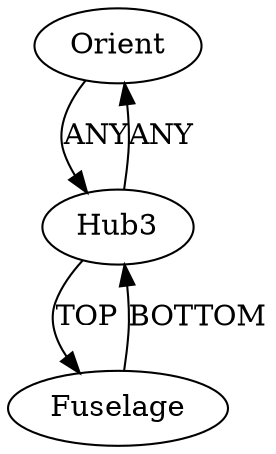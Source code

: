 /* Created by igraph 0.10.2 */
digraph {
  0 [
    instance=Orient
    label=Orient
  ];
  1 [
    instance=Fuselage_instance_1
    label=Fuselage
  ];
  2 [
    instance=Hub3_instance_3
    label=Hub3
  ];

  0 -> 2 [
    label=ANY
  ];
  1 -> 2 [
    label=BOTTOM
  ];
  2 -> 0 [
    label=ANY
  ];
  2 -> 1 [
    label=TOP
  ];
}
